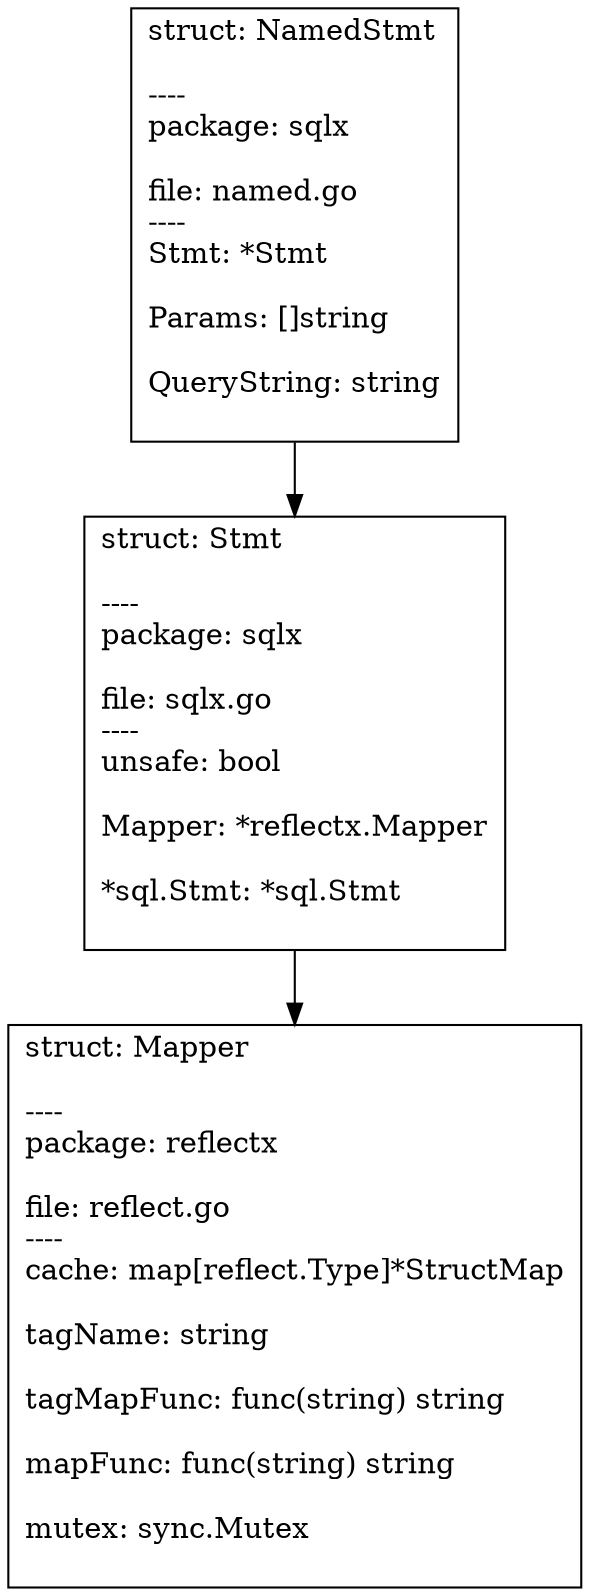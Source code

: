 digraph gph {"sqlx/NamedStmt" [label="struct: NamedStmt\l\n----\lpackage: sqlx\l\nfile: named.go\l----\lStmt: *Stmt\l\nParams: []string\l\nQueryString: string\l\n", shape="box"];
"sqlx/Stmt" [label="struct: Stmt\l\n----\lpackage: sqlx\l\nfile: sqlx.go\l----\lunsafe: bool\l\nMapper: *reflectx.Mapper\l\n*sql.Stmt: *sql.Stmt\l\n", shape="box"];
"reflectx/Mapper" [label="struct: Mapper\l\n----\lpackage: reflectx\l\nfile: reflect.go\l----\lcache: map[reflect.Type]*StructMap\l\ntagName: string\l\ntagMapFunc: func(string) string\l\nmapFunc: func(string) string\l\nmutex: sync.Mutex\l\n", shape="box"];
"sqlx/NamedStmt" -> "sqlx/Stmt"
"sqlx/Stmt" -> "reflectx/Mapper"
}
